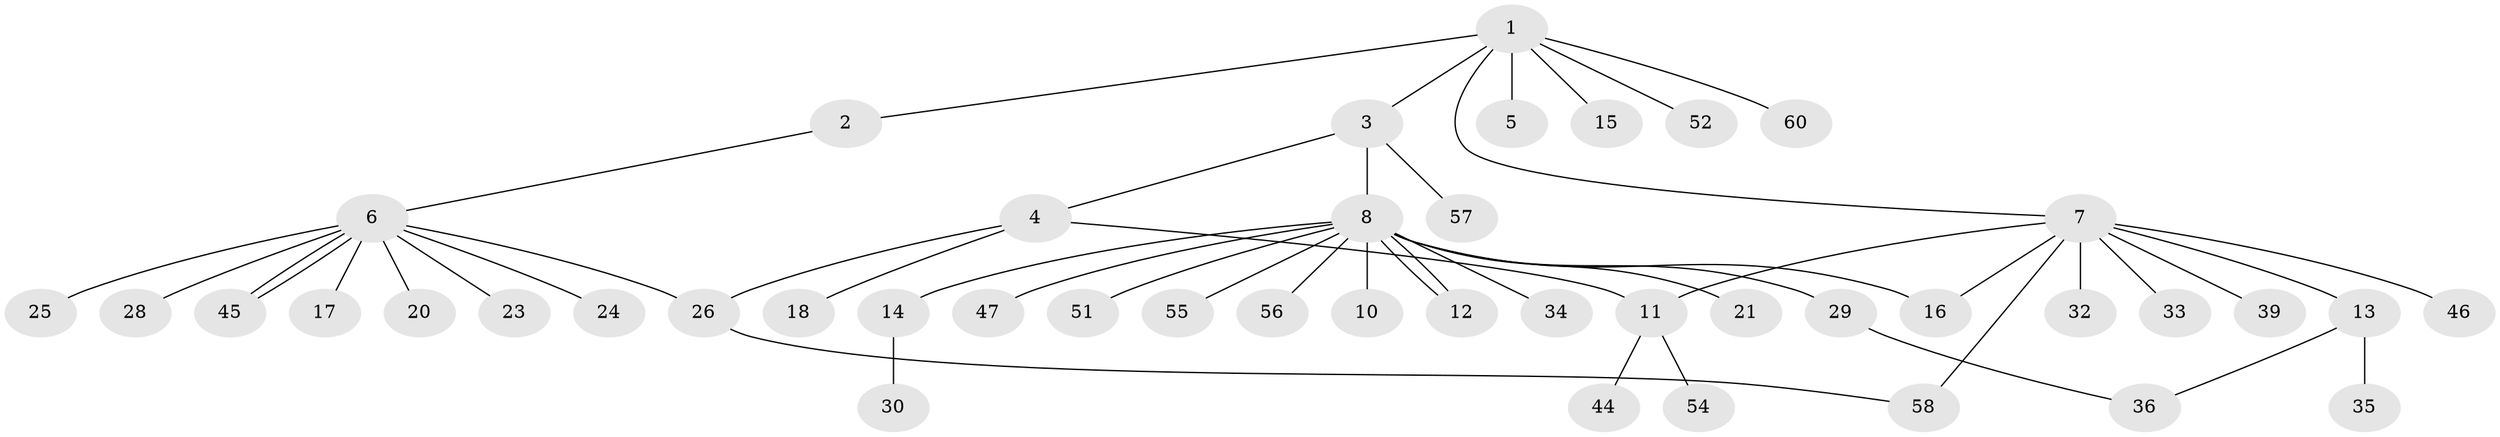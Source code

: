 // original degree distribution, {8: 0.016666666666666666, 2: 0.26666666666666666, 5: 0.03333333333333333, 4: 0.016666666666666666, 10: 0.03333333333333333, 13: 0.016666666666666666, 3: 0.06666666666666667, 1: 0.55}
// Generated by graph-tools (version 1.1) at 2025/11/02/27/25 16:11:15]
// undirected, 44 vertices, 50 edges
graph export_dot {
graph [start="1"]
  node [color=gray90,style=filled];
  1 [super="+48"];
  2;
  3 [super="+50"];
  4;
  5 [super="+42"];
  6 [super="+19"];
  7 [super="+53"];
  8 [super="+9"];
  10 [super="+27"];
  11 [super="+41"];
  12 [super="+38"];
  13 [super="+22"];
  14;
  15;
  16 [super="+37"];
  17;
  18 [super="+31"];
  20 [super="+49"];
  21;
  23 [super="+40"];
  24;
  25;
  26 [super="+43"];
  28;
  29;
  30;
  32;
  33;
  34;
  35;
  36;
  39;
  44;
  45;
  46;
  47;
  51;
  52;
  54;
  55;
  56 [super="+59"];
  57;
  58;
  60;
  1 -- 2;
  1 -- 3;
  1 -- 5;
  1 -- 7;
  1 -- 15;
  1 -- 52;
  1 -- 60;
  2 -- 6;
  3 -- 4;
  3 -- 8;
  3 -- 57;
  4 -- 11;
  4 -- 18;
  4 -- 26;
  6 -- 17;
  6 -- 23;
  6 -- 24;
  6 -- 25;
  6 -- 28;
  6 -- 45;
  6 -- 45;
  6 -- 20;
  6 -- 26;
  7 -- 11;
  7 -- 13;
  7 -- 16;
  7 -- 32;
  7 -- 33;
  7 -- 39;
  7 -- 46;
  7 -- 58;
  8 -- 10;
  8 -- 12;
  8 -- 12;
  8 -- 14;
  8 -- 16;
  8 -- 21;
  8 -- 29;
  8 -- 34;
  8 -- 47;
  8 -- 55;
  8 -- 56;
  8 -- 51;
  11 -- 44;
  11 -- 54;
  13 -- 35;
  13 -- 36;
  14 -- 30;
  26 -- 58;
  29 -- 36;
}
